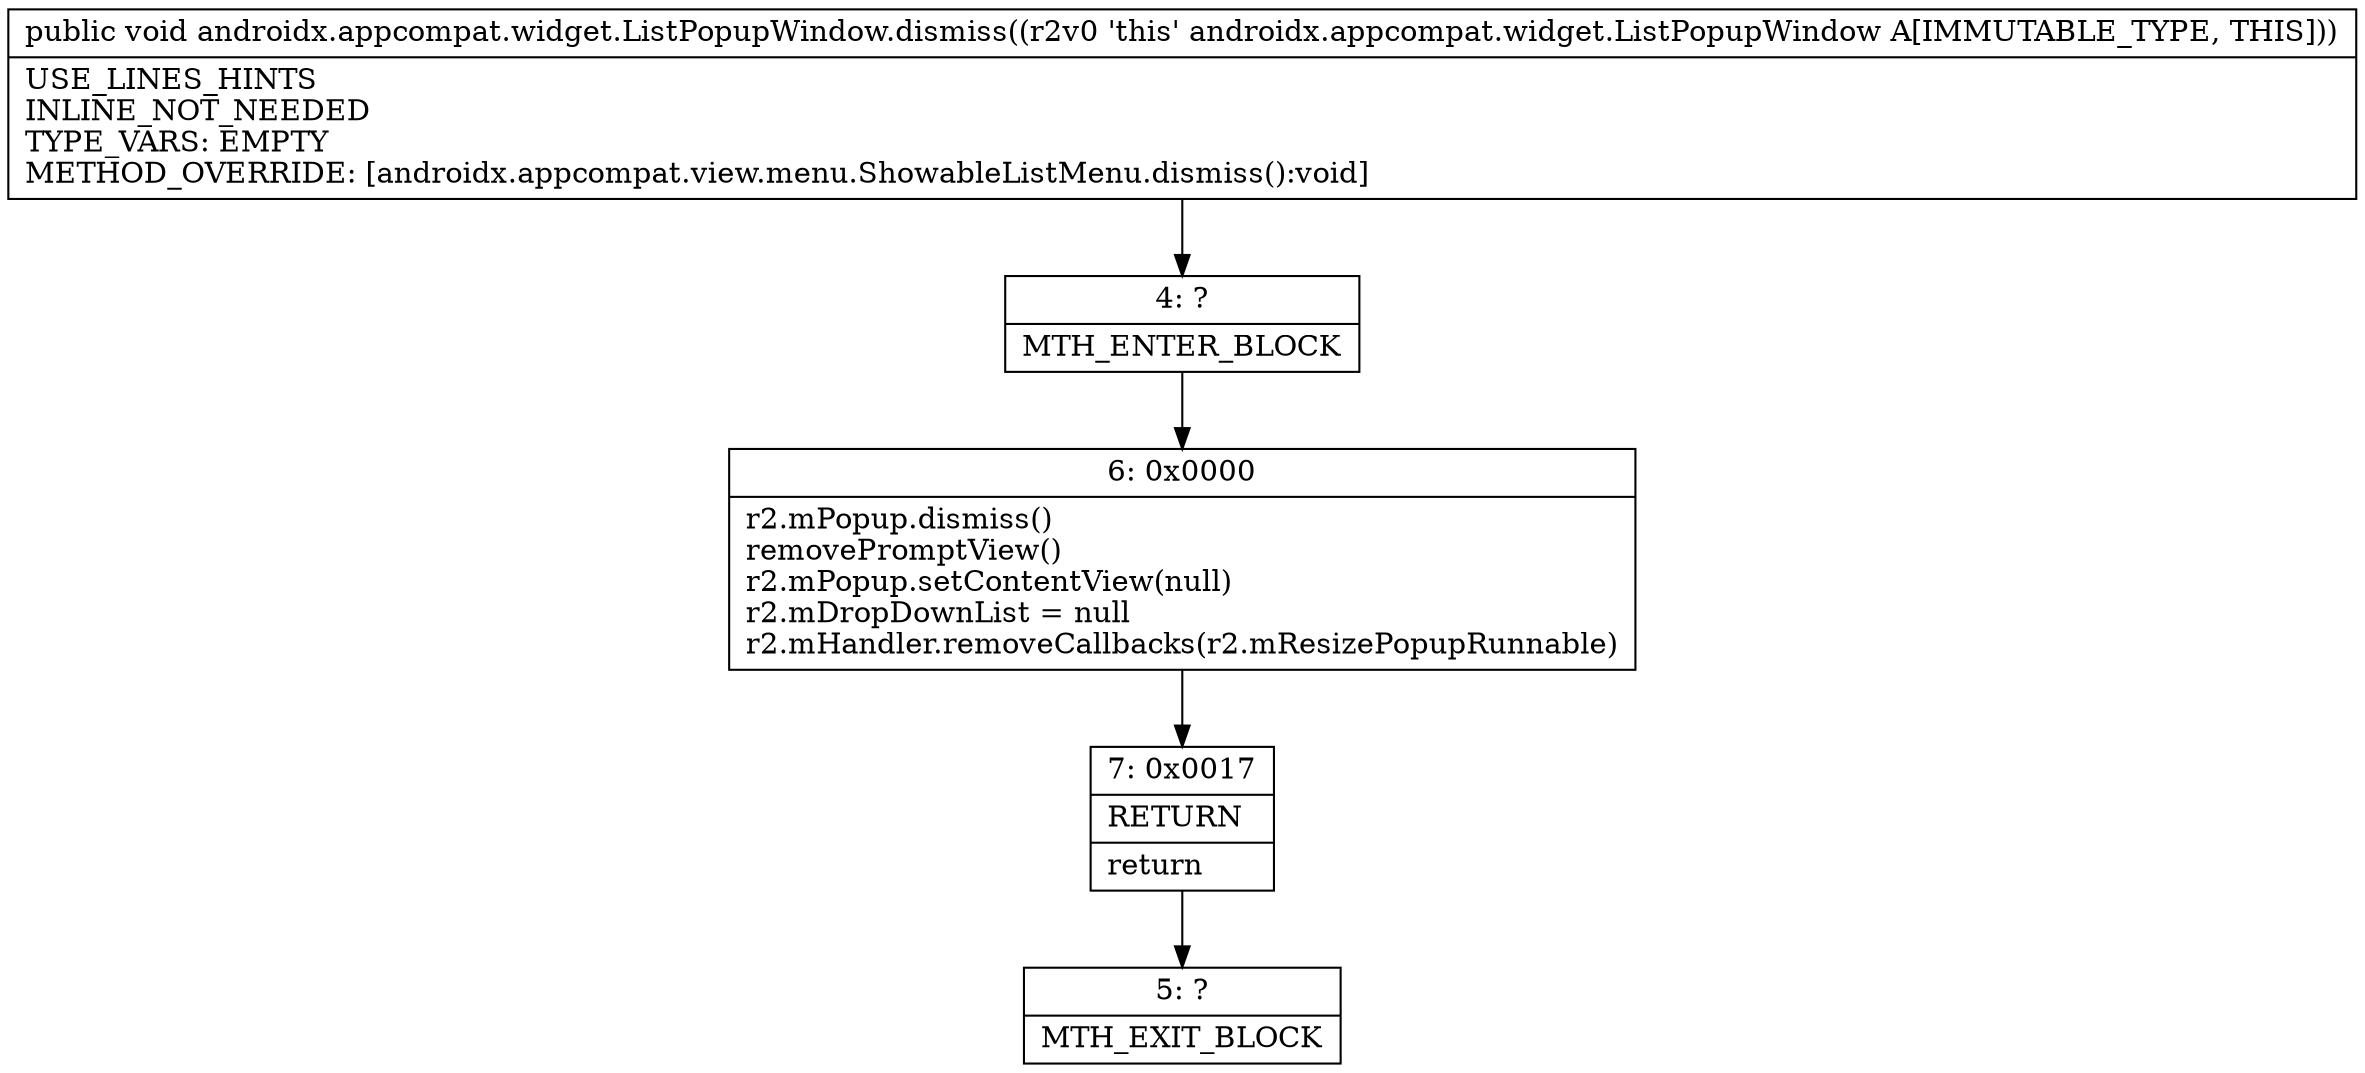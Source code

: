digraph "CFG forandroidx.appcompat.widget.ListPopupWindow.dismiss()V" {
Node_4 [shape=record,label="{4\:\ ?|MTH_ENTER_BLOCK\l}"];
Node_6 [shape=record,label="{6\:\ 0x0000|r2.mPopup.dismiss()\lremovePromptView()\lr2.mPopup.setContentView(null)\lr2.mDropDownList = null\lr2.mHandler.removeCallbacks(r2.mResizePopupRunnable)\l}"];
Node_7 [shape=record,label="{7\:\ 0x0017|RETURN\l|return\l}"];
Node_5 [shape=record,label="{5\:\ ?|MTH_EXIT_BLOCK\l}"];
MethodNode[shape=record,label="{public void androidx.appcompat.widget.ListPopupWindow.dismiss((r2v0 'this' androidx.appcompat.widget.ListPopupWindow A[IMMUTABLE_TYPE, THIS]))  | USE_LINES_HINTS\lINLINE_NOT_NEEDED\lTYPE_VARS: EMPTY\lMETHOD_OVERRIDE: [androidx.appcompat.view.menu.ShowableListMenu.dismiss():void]\l}"];
MethodNode -> Node_4;Node_4 -> Node_6;
Node_6 -> Node_7;
Node_7 -> Node_5;
}

